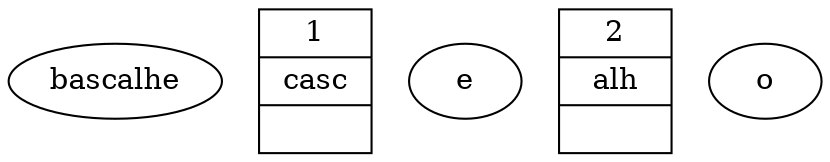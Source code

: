 digraph Teste {
 node [shape=record];
no0 [label="{<f0> 0| <f1> | {}}"];
no1 [label="{<f0> 1| <f1> casc| {}}"];
no3 [shape=ellipse, label="olho"];
no2 [label="{<f0> 2| <f1> alh| {}}"];
no4 [shape=ellipse, label="o"];
no3 [shape=ellipse, label="e"];
no0 [shape=ellipse, label="bascalhe"];
}

